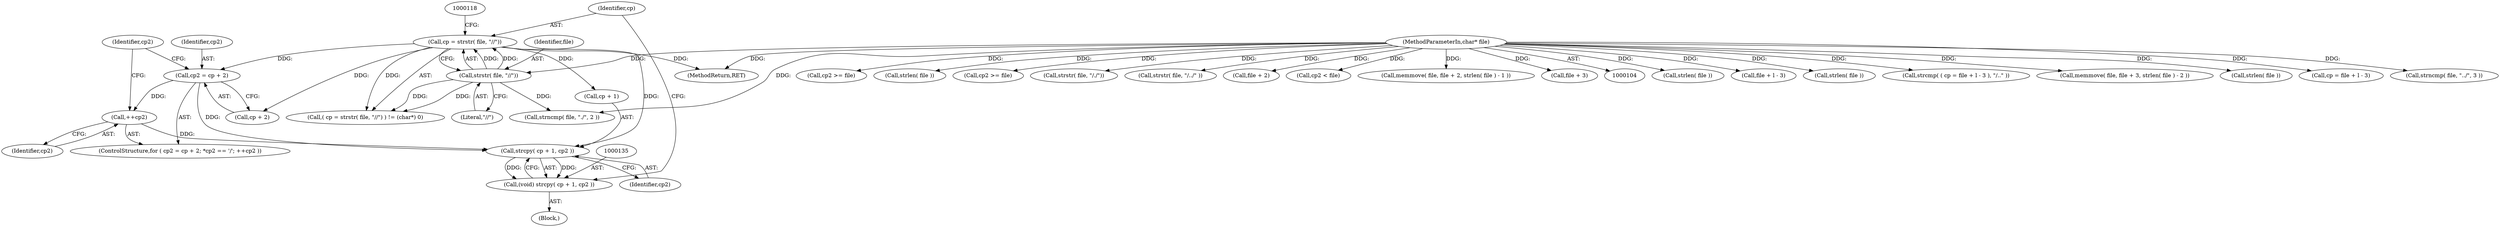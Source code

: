 digraph "0_sthttpd_c0dc63a49d8605649f1d8e4a96c9b468b0bff660@API" {
"1000136" [label="(Call,strcpy( cp + 1, cp2 ))"];
"1000112" [label="(Call,cp = strstr( file, \"//\"))"];
"1000114" [label="(Call,strstr( file, \"//\"))"];
"1000105" [label="(MethodParameterIn,char* file)"];
"1000122" [label="(Call,cp2 = cp + 2)"];
"1000131" [label="(Call,++cp2)"];
"1000134" [label="(Call,(void) strcpy( cp + 1, cp2 ))"];
"1000197" [label="(Call,strlen( file ))"];
"1000250" [label="(Call,file + l - 3)"];
"1000243" [label="(Call,strlen( file ))"];
"1000247" [label="(Call,strcmp( ( cp = file + l - 3 ), \"/..\" ))"];
"1000122" [label="(Call,cp2 = cp + 2)"];
"1000191" [label="(Call,memmove( file, file + 3, strlen( file ) - 2 ))"];
"1000177" [label="(Call,strlen( file ))"];
"1000143" [label="(Call,strncmp( file, \"./\", 2 ))"];
"1000137" [label="(Call,cp + 1)"];
"1000284" [label="(MethodReturn,RET)"];
"1000111" [label="(Call,( cp = strstr( file, \"//\") ) != (char*) 0)"];
"1000248" [label="(Call,cp = file + l - 3)"];
"1000140" [label="(Identifier,cp2)"];
"1000113" [label="(Identifier,cp)"];
"1000120" [label="(Block,)"];
"1000184" [label="(Call,strncmp( file, \"../\", 3 ))"];
"1000219" [label="(Call,cp2 >= file)"];
"1000156" [label="(Call,strlen( file ))"];
"1000136" [label="(Call,strcpy( cp + 1, cp2 ))"];
"1000124" [label="(Call,cp + 2)"];
"1000129" [label="(Identifier,cp2)"];
"1000131" [label="(Call,++cp2)"];
"1000265" [label="(Call,cp2 >= file)"];
"1000112" [label="(Call,cp = strstr( file, \"//\"))"];
"1000163" [label="(Call,strstr( file, \"/./\"))"];
"1000202" [label="(Call,strstr( file, \"/../\" ))"];
"1000116" [label="(Literal,\"//\")"];
"1000115" [label="(Identifier,file)"];
"1000134" [label="(Call,(void) strcpy( cp + 1, cp2 ))"];
"1000114" [label="(Call,strstr( file, \"//\"))"];
"1000152" [label="(Call,file + 2)"];
"1000132" [label="(Identifier,cp2)"];
"1000276" [label="(Call,cp2 < file)"];
"1000105" [label="(MethodParameterIn,char* file)"];
"1000150" [label="(Call,memmove( file, file + 2, strlen( file ) - 1 ))"];
"1000193" [label="(Call,file + 3)"];
"1000121" [label="(ControlStructure,for ( cp2 = cp + 2; *cp2 == '/'; ++cp2 ))"];
"1000123" [label="(Identifier,cp2)"];
"1000136" -> "1000134"  [label="AST: "];
"1000136" -> "1000140"  [label="CFG: "];
"1000137" -> "1000136"  [label="AST: "];
"1000140" -> "1000136"  [label="AST: "];
"1000134" -> "1000136"  [label="CFG: "];
"1000136" -> "1000134"  [label="DDG: "];
"1000136" -> "1000134"  [label="DDG: "];
"1000112" -> "1000136"  [label="DDG: "];
"1000122" -> "1000136"  [label="DDG: "];
"1000131" -> "1000136"  [label="DDG: "];
"1000112" -> "1000111"  [label="AST: "];
"1000112" -> "1000114"  [label="CFG: "];
"1000113" -> "1000112"  [label="AST: "];
"1000114" -> "1000112"  [label="AST: "];
"1000118" -> "1000112"  [label="CFG: "];
"1000112" -> "1000284"  [label="DDG: "];
"1000112" -> "1000111"  [label="DDG: "];
"1000114" -> "1000112"  [label="DDG: "];
"1000114" -> "1000112"  [label="DDG: "];
"1000112" -> "1000122"  [label="DDG: "];
"1000112" -> "1000124"  [label="DDG: "];
"1000112" -> "1000137"  [label="DDG: "];
"1000114" -> "1000116"  [label="CFG: "];
"1000115" -> "1000114"  [label="AST: "];
"1000116" -> "1000114"  [label="AST: "];
"1000114" -> "1000111"  [label="DDG: "];
"1000114" -> "1000111"  [label="DDG: "];
"1000105" -> "1000114"  [label="DDG: "];
"1000114" -> "1000143"  [label="DDG: "];
"1000105" -> "1000104"  [label="AST: "];
"1000105" -> "1000284"  [label="DDG: "];
"1000105" -> "1000143"  [label="DDG: "];
"1000105" -> "1000150"  [label="DDG: "];
"1000105" -> "1000152"  [label="DDG: "];
"1000105" -> "1000156"  [label="DDG: "];
"1000105" -> "1000163"  [label="DDG: "];
"1000105" -> "1000177"  [label="DDG: "];
"1000105" -> "1000184"  [label="DDG: "];
"1000105" -> "1000191"  [label="DDG: "];
"1000105" -> "1000193"  [label="DDG: "];
"1000105" -> "1000197"  [label="DDG: "];
"1000105" -> "1000202"  [label="DDG: "];
"1000105" -> "1000219"  [label="DDG: "];
"1000105" -> "1000243"  [label="DDG: "];
"1000105" -> "1000247"  [label="DDG: "];
"1000105" -> "1000248"  [label="DDG: "];
"1000105" -> "1000250"  [label="DDG: "];
"1000105" -> "1000265"  [label="DDG: "];
"1000105" -> "1000276"  [label="DDG: "];
"1000122" -> "1000121"  [label="AST: "];
"1000122" -> "1000124"  [label="CFG: "];
"1000123" -> "1000122"  [label="AST: "];
"1000124" -> "1000122"  [label="AST: "];
"1000129" -> "1000122"  [label="CFG: "];
"1000122" -> "1000131"  [label="DDG: "];
"1000131" -> "1000121"  [label="AST: "];
"1000131" -> "1000132"  [label="CFG: "];
"1000132" -> "1000131"  [label="AST: "];
"1000129" -> "1000131"  [label="CFG: "];
"1000134" -> "1000120"  [label="AST: "];
"1000135" -> "1000134"  [label="AST: "];
"1000113" -> "1000134"  [label="CFG: "];
}
